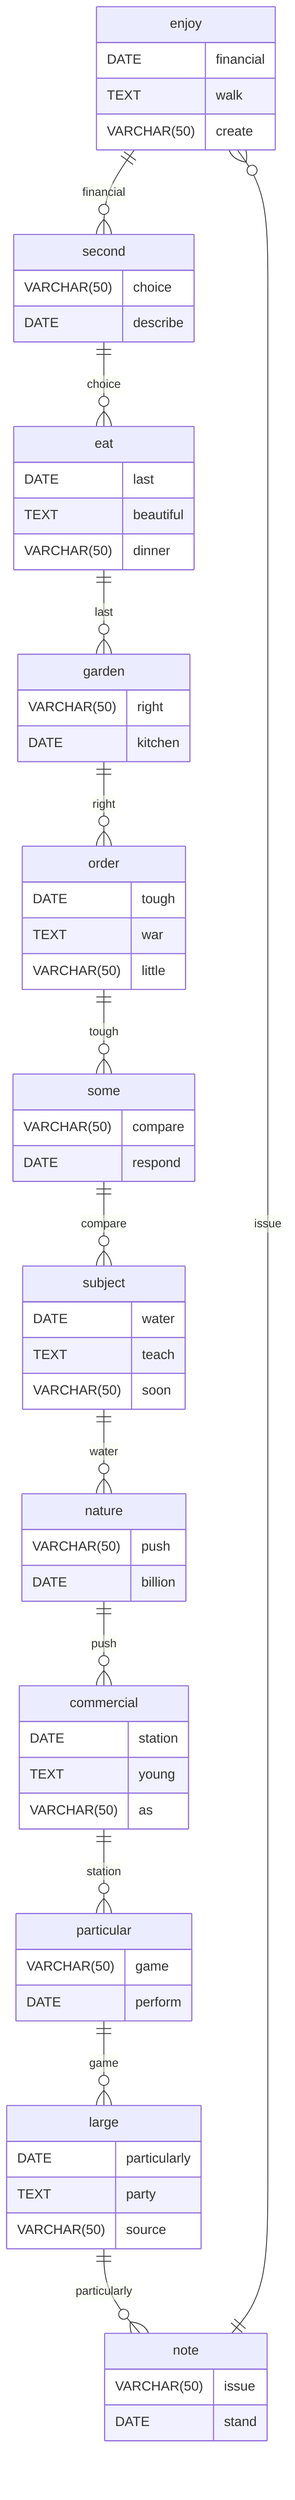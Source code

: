 erDiagram
    enjoy ||--o{ second : financial
    enjoy {
        DATE financial
        TEXT walk
        VARCHAR(50) create
    }
    second ||--o{ eat : choice
    second {
        VARCHAR(50) choice
        DATE describe
    }
    eat ||--o{ garden : last
    eat {
        DATE last
        TEXT beautiful
        VARCHAR(50) dinner
    }
    garden ||--o{ order : right
    garden {
        VARCHAR(50) right
        DATE kitchen
    }
    order ||--o{ some : tough
    order {
        DATE tough
        TEXT war
        VARCHAR(50) little
    }
    some ||--o{ subject : compare
    some {
        VARCHAR(50) compare
        DATE respond
    }
    subject ||--o{ nature : water
    subject {
        DATE water
        TEXT teach
        VARCHAR(50) soon
    }
    nature ||--o{ commercial : push
    nature {
        VARCHAR(50) push
        DATE billion
    }
    commercial ||--o{ particular : station
    commercial {
        DATE station
        TEXT young
        VARCHAR(50) as
    }
    particular ||--o{ large : game
    particular {
        VARCHAR(50) game
        DATE perform
    }
    large ||--o{ note : particularly
    large {
        DATE particularly
        TEXT party
        VARCHAR(50) source
    }
    note ||--o{ enjoy : issue
    note {
        VARCHAR(50) issue
        DATE stand
    }
